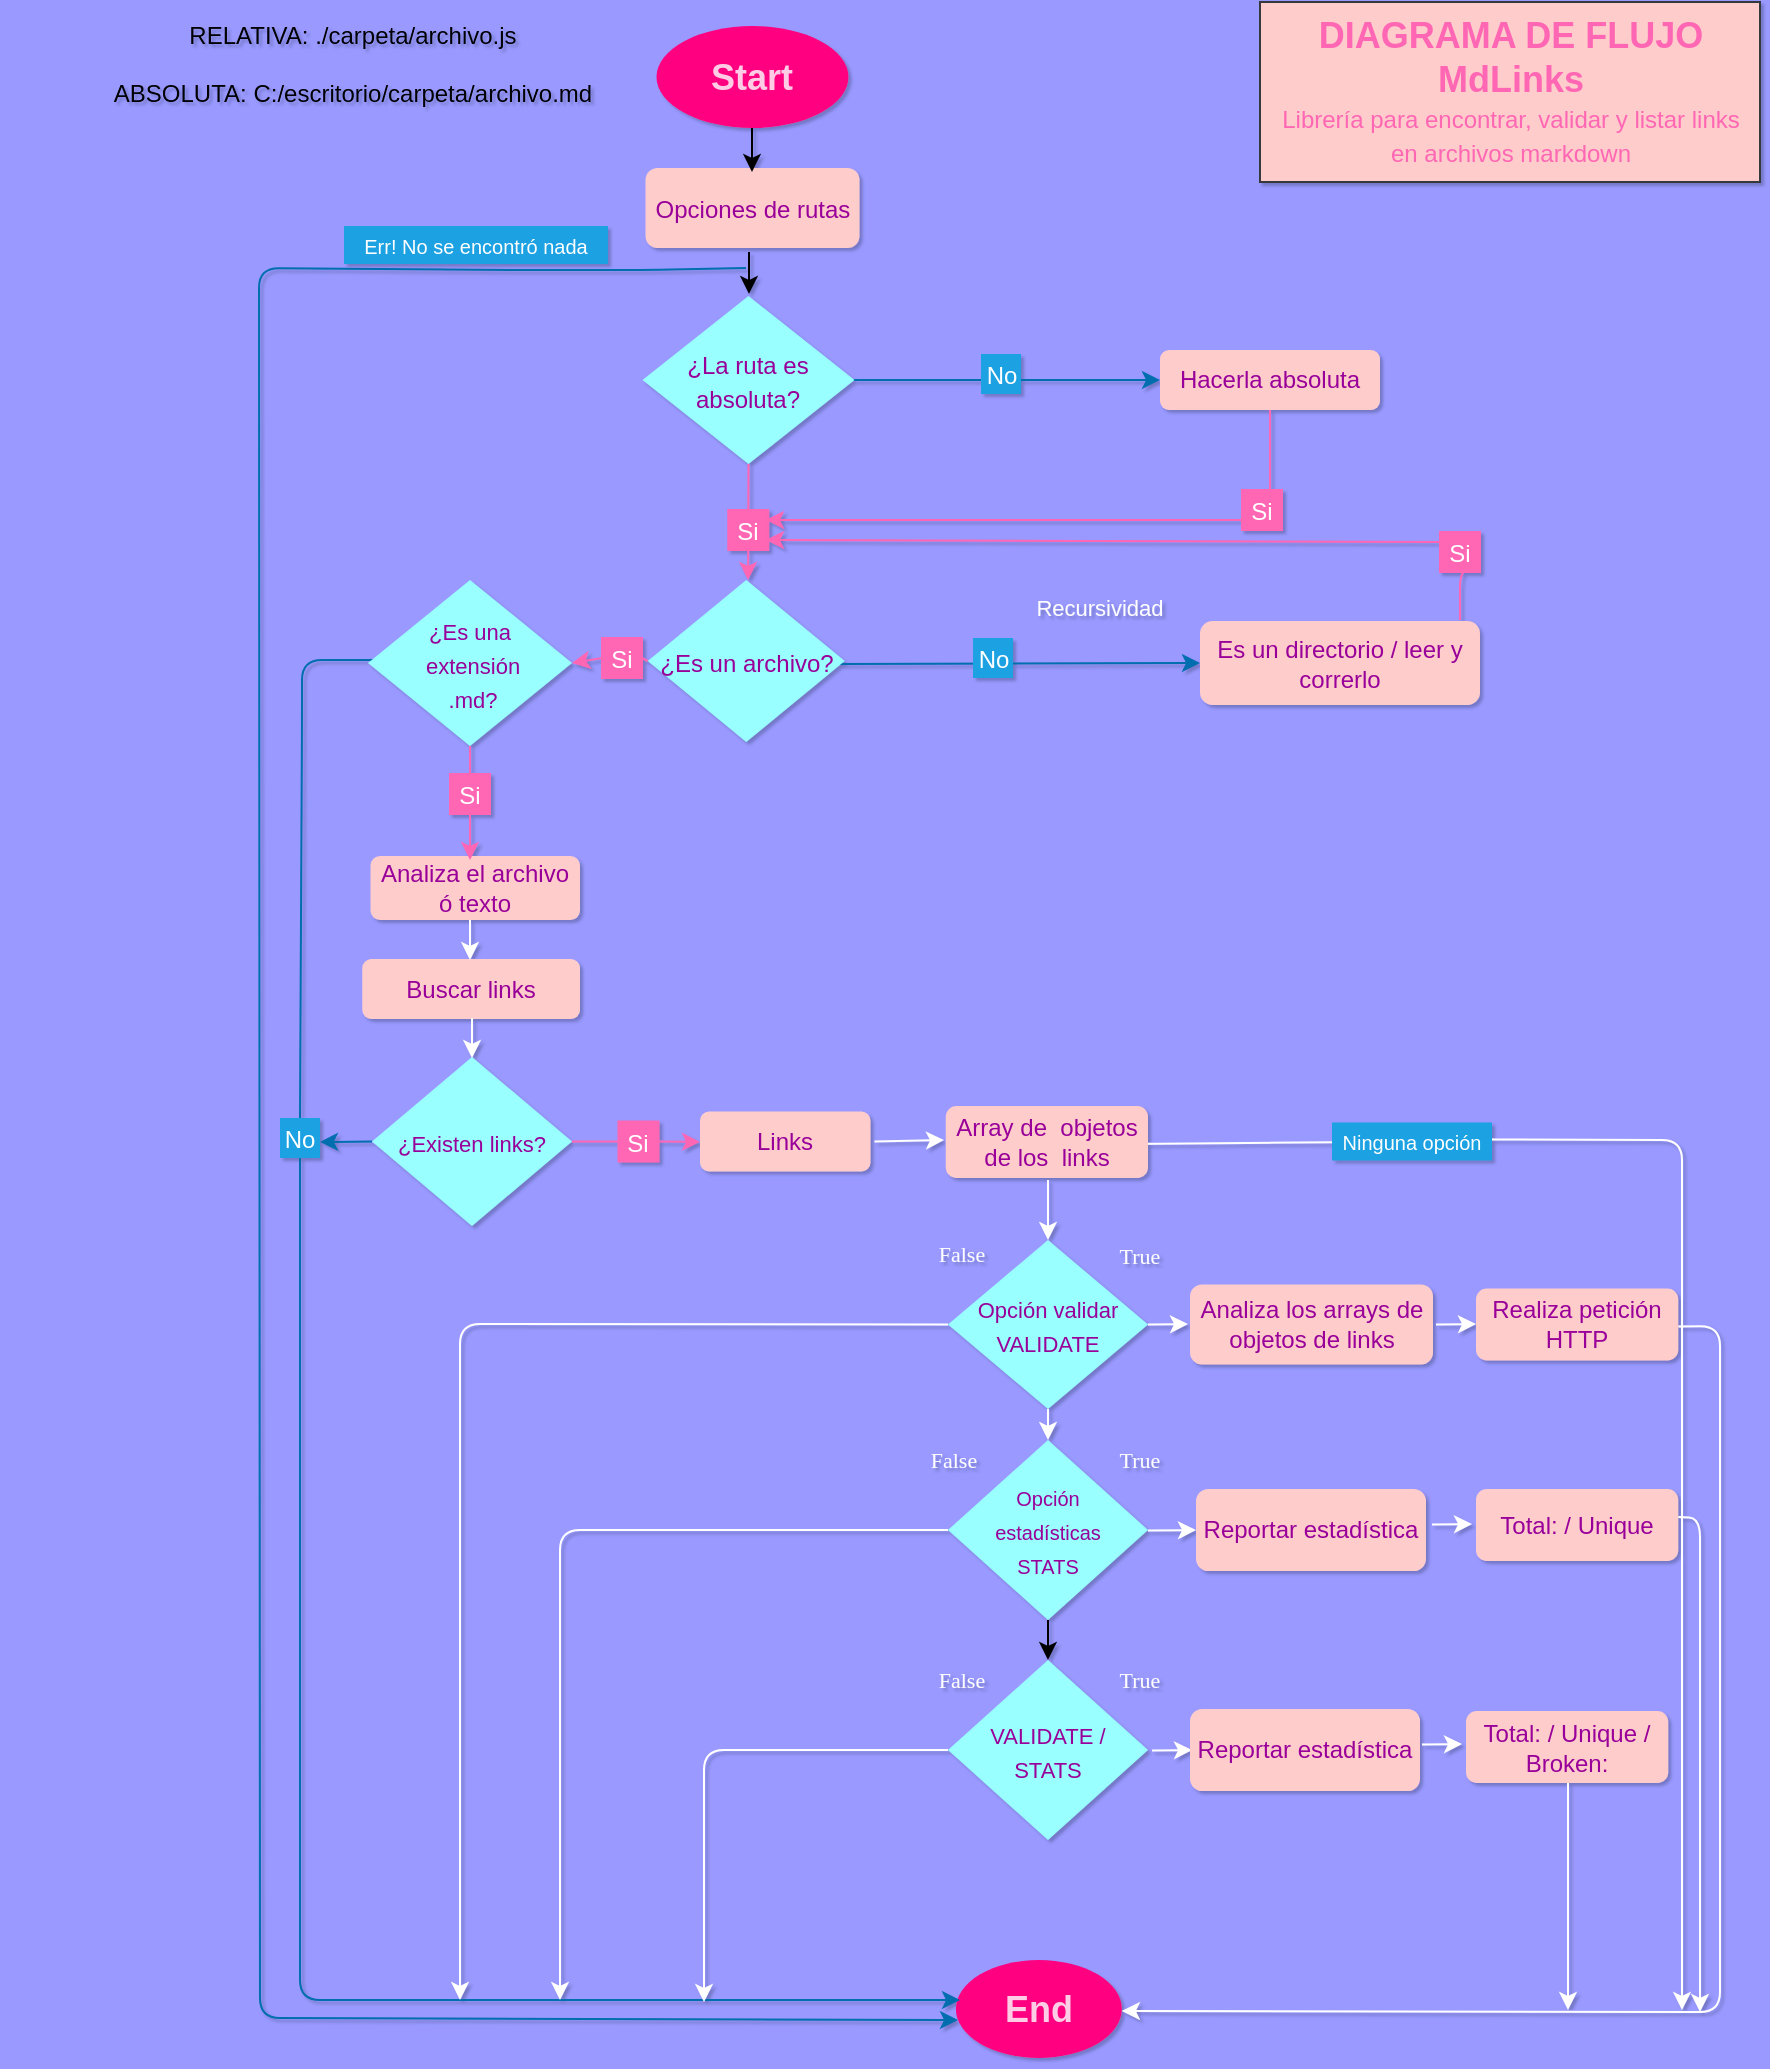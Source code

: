<mxfile>
    <diagram id="REusXA3BnJPf0AkaRtt9" name="Página-1">
        <mxGraphModel dx="1707" dy="1641" grid="1" gridSize="10" guides="1" tooltips="1" connect="1" arrows="1" fold="1" page="1" pageScale="1" pageWidth="827" pageHeight="1169" background="#9999FF" math="0" shadow="1">
            <root>
                <mxCell id="0"/>
                <mxCell id="1" parent="0"/>
                <mxCell id="ODyFiS5kGTLzL7NFecLZ-129" value="" style="endArrow=none;html=1;strokeColor=#FFFFFF;fontFamily=Helvetica;fontSize=10;fontColor=#ffffff;exitX=1;exitY=0.5;exitDx=0;exitDy=0;fillColor=#1ba1e2;" edge="1" parent="1" target="101">
                    <mxGeometry width="50" height="50" relative="1" as="geometry">
                        <mxPoint x="535" y="-578" as="sourcePoint"/>
                        <mxPoint x="811" y="-144" as="targetPoint"/>
                        <Array as="points"/>
                    </mxGeometry>
                </mxCell>
                <mxCell id="100" value="" style="endArrow=classic;html=1;strokeColor=#FFFFFF;fontFamily=Helvetica;fontSize=10;fontColor=#ffffff;exitX=1;exitY=0.5;exitDx=0;exitDy=0;fillColor=#1ba1e2;startArrow=none;" edge="1" parent="1">
                    <mxGeometry width="50" height="50" relative="1" as="geometry">
                        <mxPoint x="716" y="-580.25" as="sourcePoint"/>
                        <mxPoint x="811" y="-145" as="targetPoint"/>
                        <Array as="points">
                            <mxPoint x="811" y="-580"/>
                        </Array>
                    </mxGeometry>
                </mxCell>
                <mxCell id="62" value="" style="endArrow=classic;html=1;fillColor=#1ba1e2;strokeColor=#006EAF;movable=1;resizable=1;rotatable=1;deletable=1;editable=1;connectable=1;" edge="1" parent="1">
                    <mxGeometry width="50" height="50" relative="1" as="geometry">
                        <mxPoint x="343" y="-1016" as="sourcePoint"/>
                        <mxPoint x="449" y="-140" as="targetPoint"/>
                        <Array as="points">
                            <mxPoint x="289.5" y="-1015"/>
                            <mxPoint x="219.5" y="-1015"/>
                            <mxPoint x="99.5" y="-1016"/>
                            <mxPoint x="100" y="-141"/>
                        </Array>
                    </mxGeometry>
                </mxCell>
                <mxCell id="4" value="&lt;h4&gt;&lt;font style=&quot;font-weight: normal; font-size: 12px;&quot; color=&quot;#990099&quot;&gt;Opciones de rutas&lt;/font&gt;&lt;/h4&gt;" style="rounded=1;whiteSpace=wrap;html=1;fontSize=14;strokeColor=none;fillColor=#ffcccc;" parent="1" vertex="1">
                    <mxGeometry x="292.75" y="-1066" width="107" height="40" as="geometry"/>
                </mxCell>
                <mxCell id="18" style="edgeStyle=none;html=1;strokeWidth=1;fontSize=14;fontColor=#990099;" parent="1" edge="1">
                    <mxGeometry relative="1" as="geometry">
                        <mxPoint x="346" y="-1094" as="sourcePoint"/>
                        <mxPoint x="346" y="-1064" as="targetPoint"/>
                    </mxGeometry>
                </mxCell>
                <mxCell id="34" value="" style="endArrow=classic;html=1;strokeWidth=1;fontSize=12;fontColor=#990099;fillColor=#1ba1e2;strokeColor=#006EAF;entryX=0;entryY=0.5;entryDx=0;entryDy=0;" parent="1" target="30" edge="1">
                    <mxGeometry width="50" height="50" relative="1" as="geometry">
                        <mxPoint x="393.5" y="-960" as="sourcePoint"/>
                        <mxPoint x="472" y="-960" as="targetPoint"/>
                    </mxGeometry>
                </mxCell>
                <mxCell id="35" value="&lt;font color=&quot;#ffffff&quot; style=&quot;font-size: 12px;&quot;&gt;No&lt;/font&gt;" style="whiteSpace=wrap;html=1;aspect=fixed;fontSize=14;fillColor=#1ba1e2;strokeColor=none;fontColor=#ffffff;" parent="1" vertex="1">
                    <mxGeometry x="460.5" y="-973" width="20" height="20" as="geometry"/>
                </mxCell>
                <mxCell id="37" value="" style="endArrow=classic;html=1;strokeWidth=1;fontSize=12;fontColor=#990099;fillColor=#d80073;strokeColor=#FF66B3;exitX=0.5;exitY=1;exitDx=0;exitDy=0;startArrow=none;entryX=1;entryY=0.5;entryDx=0;entryDy=0;" parent="1" edge="1">
                    <mxGeometry width="50" height="50" relative="1" as="geometry">
                        <mxPoint x="601" y="-890" as="sourcePoint"/>
                        <mxPoint x="353" y="-890" as="targetPoint"/>
                        <Array as="points"/>
                    </mxGeometry>
                </mxCell>
                <mxCell id="30" value="&lt;font color=&quot;#990099&quot;&gt;Hacerla absoluta&lt;/font&gt;" style="rounded=1;whiteSpace=wrap;html=1;fontSize=12;fillColor=#ffcccc;strokeColor=none;" parent="1" vertex="1">
                    <mxGeometry x="550" y="-975" width="110" height="30" as="geometry"/>
                </mxCell>
                <mxCell id="39" value="" style="endArrow=classic;html=1;strokeWidth=1;fontSize=12;fontColor=#990099;fillColor=#1ba1e2;strokeColor=#006EAF;entryX=0;entryY=0.5;entryDx=0;entryDy=0;" parent="1" target="45" edge="1">
                    <mxGeometry width="50" height="50" relative="1" as="geometry">
                        <mxPoint x="389.5" y="-818" as="sourcePoint"/>
                        <mxPoint x="468" y="-818" as="targetPoint"/>
                    </mxGeometry>
                </mxCell>
                <mxCell id="40" value="&lt;font color=&quot;#ffffff&quot; style=&quot;font-size: 12px;&quot;&gt;No&lt;/font&gt;" style="whiteSpace=wrap;html=1;aspect=fixed;fontSize=14;fillColor=#1ba1e2;strokeColor=none;fontColor=#ffffff;" parent="1" vertex="1">
                    <mxGeometry x="456.5" y="-831" width="20" height="20" as="geometry"/>
                </mxCell>
                <mxCell id="36" value="&lt;font style=&quot;font-size: 12px;&quot; color=&quot;#990099&quot;&gt;¿Es un archivo?&lt;/font&gt;" style="rhombus;whiteSpace=wrap;html=1;fontSize=14;fillColor=#99FFFF;strokeColor=none;" parent="1" vertex="1">
                    <mxGeometry x="293.88" y="-860" width="98.5" height="81" as="geometry"/>
                </mxCell>
                <mxCell id="Nye1RwJqnSm3olRortpS-45" value="" style="endArrow=classic;html=1;strokeWidth=1;fontSize=11;fontColor=#990099;startArrow=none;" parent="1" edge="1" source="45">
                    <mxGeometry width="50" height="50" relative="1" as="geometry">
                        <mxPoint x="609" y="-818" as="sourcePoint"/>
                        <mxPoint x="659" y="-818" as="targetPoint"/>
                    </mxGeometry>
                </mxCell>
                <mxCell id="Nye1RwJqnSm3olRortpS-46" value="&lt;font color=&quot;#990099&quot;&gt;&lt;span style=&quot;font-size: 11px;&quot;&gt;Opción validar&lt;br&gt;VALIDATE&lt;br&gt;&lt;/span&gt;&lt;/font&gt;" style="rhombus;whiteSpace=wrap;html=1;fontSize=14;fillColor=#99FFFF;strokeColor=none;" parent="1" vertex="1">
                    <mxGeometry x="444" y="-530" width="100" height="84.5" as="geometry"/>
                </mxCell>
                <mxCell id="Nye1RwJqnSm3olRortpS-70" style="edgeStyle=none;html=1;strokeWidth=1;fontSize=14;fontColor=#990099;exitX=0.5;exitY=1;exitDx=0;exitDy=0;" parent="1" edge="1" source="104">
                    <mxGeometry relative="1" as="geometry">
                        <mxPoint x="344" y="-264" as="sourcePoint"/>
                        <mxPoint x="494" y="-320" as="targetPoint"/>
                    </mxGeometry>
                </mxCell>
                <mxCell id="Nye1RwJqnSm3olRortpS-68" value="&lt;font color=&quot;#990099&quot;&gt;Analiza los arrays de objetos de links&lt;br&gt;&lt;/font&gt;" style="rounded=1;whiteSpace=wrap;html=1;fontSize=12;fillColor=#ffcccc;strokeColor=none;" parent="1" vertex="1">
                    <mxGeometry x="565" y="-507.75" width="121.5" height="40" as="geometry"/>
                </mxCell>
                <mxCell id="Nye1RwJqnSm3olRortpS-86" value="&lt;h2&gt;&lt;font color=&quot;#ffcce6&quot; style=&quot;font-size: 18px;&quot;&gt;&lt;b style=&quot;&quot;&gt;End&lt;/b&gt;&lt;/font&gt;&lt;/h2&gt;" style="ellipse;whiteSpace=wrap;html=1;strokeColor=none;fillColor=#FF0080;gradientColor=none;" parent="1" vertex="1">
                    <mxGeometry x="447.94" y="-170" width="83" height="49" as="geometry"/>
                </mxCell>
                <mxCell id="Nye1RwJqnSm3olRortpS-81" value="&lt;font color=&quot;#990099&quot;&gt;&lt;font style=&quot;font-size: 12px;&quot;&gt;Buscar links&lt;/font&gt;&lt;br&gt;&lt;/font&gt;" style="rounded=1;whiteSpace=wrap;html=1;fontSize=12;fillColor=#ffcccc;strokeColor=none;" parent="1" vertex="1">
                    <mxGeometry x="151.13" y="-670.5" width="108.87" height="30" as="geometry"/>
                </mxCell>
                <mxCell id="Nye1RwJqnSm3olRortpS-89" value="" style="endArrow=classic;html=1;strokeWidth=1;fontSize=18;fontColor=#990099;exitX=1;exitY=0.5;exitDx=0;exitDy=0;fillColor=#1ba1e2;strokeColor=#FFFFFF;startArrow=none;entryX=1;entryY=0.5;entryDx=0;entryDy=0;" parent="1" edge="1">
                    <mxGeometry width="50" height="50" relative="1" as="geometry">
                        <mxPoint x="809.12" y="-486.75" as="sourcePoint"/>
                        <mxPoint x="530.94" y="-144.5" as="targetPoint"/>
                        <Array as="points">
                            <mxPoint x="830" y="-487"/>
                            <mxPoint x="830" y="-144"/>
                        </Array>
                    </mxGeometry>
                </mxCell>
                <mxCell id="Nye1RwJqnSm3olRortpS-92" value="" style="endArrow=classic;html=1;strokeWidth=1;fontSize=18;fontColor=#990099;fillColor=#1ba1e2;strokeColor=#006EAF;startArrow=none;exitX=0.5;exitY=1;exitDx=0;exitDy=0;" parent="1" source="91" edge="1">
                    <mxGeometry width="50" height="50" relative="1" as="geometry">
                        <mxPoint x="120" y="-560" as="sourcePoint"/>
                        <mxPoint x="450" y="-150" as="targetPoint"/>
                        <Array as="points">
                            <mxPoint x="120" y="-150"/>
                        </Array>
                    </mxGeometry>
                </mxCell>
                <mxCell id="hXVROWrPVNzceXqq3jqc-49" value="&lt;font color=&quot;#ff66b3&quot;&gt;&lt;b style=&quot;&quot;&gt;&lt;font style=&quot;font-size: 18px;&quot;&gt;DIAGRAMA DE FLUJO&lt;br&gt;&lt;/font&gt;&lt;/b&gt;&lt;b&gt;&lt;font style=&quot;font-size: 18px;&quot;&gt;MdLinks&lt;/font&gt;&lt;/b&gt;&lt;br&gt;&lt;span style=&quot;font-size: 12px;&quot;&gt;Librería para encontrar, validar y listar links &lt;/span&gt;&lt;br&gt;&lt;span style=&quot;font-size: 12px;&quot;&gt;en archivos markdown&lt;/span&gt;&lt;/font&gt;" style="text;html=1;align=center;verticalAlign=middle;resizable=0;points=[];autosize=1;strokeColor=#36393d;fillColor=#ffcccc;fontSize=14;" parent="1" vertex="1">
                    <mxGeometry x="600" y="-1149" width="250" height="90" as="geometry"/>
                </mxCell>
                <mxCell id="hXVROWrPVNzceXqq3jqc-52" value="" style="endArrow=none;html=1;strokeWidth=1;fontSize=18;fontColor=#990099;fillColor=#1ba1e2;strokeColor=#006EAF;entryX=0.5;entryY=0;entryDx=0;entryDy=0;" parent="1" target="91" edge="1">
                    <mxGeometry width="50" height="50" relative="1" as="geometry">
                        <mxPoint x="160" y="-820" as="sourcePoint"/>
                        <mxPoint x="121" y="-626" as="targetPoint"/>
                        <Array as="points">
                            <mxPoint x="121" y="-820"/>
                            <mxPoint x="121" y="-790"/>
                        </Array>
                    </mxGeometry>
                </mxCell>
                <mxCell id="Nye1RwJqnSm3olRortpS-64" value="&lt;font color=&quot;#990099&quot;&gt;Analiza el archivo ó texto&lt;/font&gt;" style="rounded=1;whiteSpace=wrap;html=1;fontSize=12;fillColor=#ffcccc;strokeColor=none;" parent="1" vertex="1">
                    <mxGeometry x="155.25" y="-722" width="104.75" height="32" as="geometry"/>
                </mxCell>
                <mxCell id="hXVROWrPVNzceXqq3jqc-68" value="" style="endArrow=none;html=1;strokeWidth=1;fontSize=12;fontColor=#990099;fillColor=#d80073;strokeColor=#FF66B3;exitX=0.5;exitY=1;exitDx=0;exitDy=0;entryX=1;entryY=0.5;entryDx=0;entryDy=0;" parent="1" source="30" target="hXVROWrPVNzceXqq3jqc-67" edge="1">
                    <mxGeometry width="50" height="50" relative="1" as="geometry">
                        <mxPoint x="605" y="-945" as="sourcePoint"/>
                        <mxPoint x="353.5" y="-886" as="targetPoint"/>
                        <Array as="points">
                            <mxPoint x="605" y="-886"/>
                        </Array>
                    </mxGeometry>
                </mxCell>
                <mxCell id="hXVROWrPVNzceXqq3jqc-67" value="&lt;font color=&quot;#ffffff&quot; style=&quot;font-size: 12px;&quot;&gt;Si&lt;/font&gt;" style="whiteSpace=wrap;html=1;aspect=fixed;fontSize=14;fillColor=#FF66B3;strokeColor=#FF66B3;fontColor=#ffffff;" parent="1" vertex="1">
                    <mxGeometry x="591" y="-905" width="20" height="20" as="geometry"/>
                </mxCell>
                <mxCell id="hXVROWrPVNzceXqq3jqc-70" value="" style="endArrow=none;html=1;strokeWidth=1;fontSize=12;fontColor=#990099;fillColor=#d80073;strokeColor=#FF66B3;entryX=1;entryY=1;entryDx=0;entryDy=0;" parent="1" target="hXVROWrPVNzceXqq3jqc-69" edge="1">
                    <mxGeometry width="50" height="50" relative="1" as="geometry">
                        <mxPoint x="700" y="-840" as="sourcePoint"/>
                        <mxPoint x="342.5" y="-866" as="targetPoint"/>
                        <Array as="points">
                            <mxPoint x="700" y="-866"/>
                        </Array>
                    </mxGeometry>
                </mxCell>
                <mxCell id="hXVROWrPVNzceXqq3jqc-69" value="&lt;font color=&quot;#ffffff&quot; style=&quot;font-size: 12px;&quot;&gt;Si&lt;/font&gt;" style="whiteSpace=wrap;html=1;aspect=fixed;fontSize=14;fillColor=#FF66B3;strokeColor=#FF66B3;fontColor=#ffffff;" parent="1" vertex="1">
                    <mxGeometry x="690" y="-884" width="20" height="20" as="geometry"/>
                </mxCell>
                <mxCell id="47" value="" style="endArrow=classic;html=1;strokeColor=#FFFFFF;fontSize=18;" parent="1" edge="1">
                    <mxGeometry width="50" height="50" relative="1" as="geometry">
                        <mxPoint x="494" y="-560" as="sourcePoint"/>
                        <mxPoint x="494" y="-530" as="targetPoint"/>
                    </mxGeometry>
                </mxCell>
                <mxCell id="53" value="RELATIVA: ./carpeta/archivo.js&lt;br&gt;&lt;br&gt;ABSOLUTA: C:/escritorio/carpeta/archivo.md" style="text;html=1;strokeColor=none;fillColor=none;align=center;verticalAlign=middle;whiteSpace=wrap;rounded=0;" parent="1" vertex="1">
                    <mxGeometry x="-30" y="-1133" width="353" height="30" as="geometry"/>
                </mxCell>
                <mxCell id="55" value="&lt;font style=&quot;font-size: 12px;&quot; color=&quot;#990099&quot;&gt;¿La ruta es absoluta?&lt;/font&gt;" style="rhombus;whiteSpace=wrap;html=1;fontSize=14;fillColor=#99FFFF;strokeColor=none;" parent="1" vertex="1">
                    <mxGeometry x="291.25" y="-1002" width="106" height="84" as="geometry"/>
                </mxCell>
                <mxCell id="60" value="" style="endArrow=classic;html=1;strokeColor=#FF66B3;exitX=0;exitY=0.5;exitDx=0;exitDy=0;" parent="1" edge="1">
                    <mxGeometry width="50" height="50" relative="1" as="geometry">
                        <mxPoint x="690" y="-879" as="sourcePoint"/>
                        <mxPoint x="353" y="-880" as="targetPoint"/>
                    </mxGeometry>
                </mxCell>
                <mxCell id="65" value="&lt;font style=&quot;font-size: 10px;&quot;&gt;Err! No se encontró nada&lt;/font&gt;" style="rounded=0;whiteSpace=wrap;html=1;fillColor=#1ba1e2;fontColor=#ffffff;strokeColor=none;" vertex="1" parent="1">
                    <mxGeometry x="142" y="-1037" width="132" height="19" as="geometry"/>
                </mxCell>
                <mxCell id="44" value="&lt;font style=&quot;font-size: 11px;&quot; color=&quot;#990099&quot;&gt;¿Es una&lt;br&gt;&amp;nbsp;extensión&lt;br&gt;&amp;nbsp;.md?&lt;/font&gt;" style="rhombus;whiteSpace=wrap;html=1;fontSize=14;fillColor=#99FFFF;strokeColor=none;" parent="1" vertex="1">
                    <mxGeometry x="154" y="-860" width="102" height="83" as="geometry"/>
                </mxCell>
                <mxCell id="75" value="" style="endArrow=classic;html=1;strokeColor=#FF66B3;fontFamily=Helvetica;fontSize=10;fontColor=#ffffff;exitX=0.5;exitY=1;exitDx=0;exitDy=0;startArrow=none;" edge="1" parent="1" source="77">
                    <mxGeometry width="50" height="50" relative="1" as="geometry">
                        <mxPoint x="450" y="-760" as="sourcePoint"/>
                        <mxPoint x="344" y="-860" as="targetPoint"/>
                    </mxGeometry>
                </mxCell>
                <mxCell id="78" value="" style="endArrow=none;html=1;strokeColor=#FF66B3;fontFamily=Helvetica;fontSize=10;fontColor=#ffffff;exitX=0.5;exitY=1;exitDx=0;exitDy=0;" edge="1" parent="1" source="55" target="77">
                    <mxGeometry width="50" height="50" relative="1" as="geometry">
                        <mxPoint x="344.25" y="-918" as="sourcePoint"/>
                        <mxPoint x="344" y="-860" as="targetPoint"/>
                    </mxGeometry>
                </mxCell>
                <mxCell id="77" value="&lt;font color=&quot;#ffffff&quot; style=&quot;font-size: 12px;&quot;&gt;Si&lt;/font&gt;" style="whiteSpace=wrap;html=1;aspect=fixed;fontSize=14;fillColor=#FF66B3;strokeColor=#FF66B3;fontColor=#ffffff;" vertex="1" parent="1">
                    <mxGeometry x="334.13" y="-895" width="20" height="20" as="geometry"/>
                </mxCell>
                <mxCell id="79" value="" style="endArrow=none;html=1;strokeWidth=1;fontSize=11;fontColor=#990099;" edge="1" parent="1" target="45">
                    <mxGeometry width="50" height="50" relative="1" as="geometry">
                        <mxPoint x="609" y="-818" as="sourcePoint"/>
                        <mxPoint x="659" y="-818" as="targetPoint"/>
                    </mxGeometry>
                </mxCell>
                <mxCell id="45" value="&lt;font color=&quot;#990099&quot;&gt;Es un directorio / leer y correrlo&lt;/font&gt;" style="rounded=1;whiteSpace=wrap;html=1;fontSize=12;fillColor=#ffcccc;strokeColor=none;" parent="1" vertex="1">
                    <mxGeometry x="570" y="-839.5" width="140" height="42" as="geometry"/>
                </mxCell>
                <mxCell id="80" value="" style="endArrow=classic;html=1;strokeColor=#FF66B3;fontFamily=Helvetica;fontSize=10;fontColor=#ffffff;entryX=1;entryY=0.5;entryDx=0;entryDy=0;exitX=0;exitY=0.5;exitDx=0;exitDy=0;startArrow=none;" edge="1" parent="1" source="81" target="44">
                    <mxGeometry width="50" height="50" relative="1" as="geometry">
                        <mxPoint x="450" y="-760" as="sourcePoint"/>
                        <mxPoint x="500" y="-810" as="targetPoint"/>
                    </mxGeometry>
                </mxCell>
                <mxCell id="82" value="" style="endArrow=none;html=1;strokeColor=#FF66B3;fontFamily=Helvetica;fontSize=10;fontColor=#ffffff;entryX=1;entryY=0.5;entryDx=0;entryDy=0;exitX=0;exitY=0.5;exitDx=0;exitDy=0;" edge="1" parent="1" source="36" target="81">
                    <mxGeometry width="50" height="50" relative="1" as="geometry">
                        <mxPoint x="293.88" y="-819.5" as="sourcePoint"/>
                        <mxPoint x="256" y="-818.5" as="targetPoint"/>
                    </mxGeometry>
                </mxCell>
                <mxCell id="81" value="&lt;font color=&quot;#ffffff&quot; style=&quot;font-size: 12px;&quot;&gt;Si&lt;/font&gt;" style="whiteSpace=wrap;html=1;aspect=fixed;fontSize=14;fillColor=#FF66B3;strokeColor=#FF66B3;fontColor=#ffffff;" vertex="1" parent="1">
                    <mxGeometry x="271" y="-831" width="20" height="20" as="geometry"/>
                </mxCell>
                <mxCell id="83" value="" style="endArrow=classic;html=1;strokeColor=#FF66B3;fontFamily=Helvetica;fontSize=10;fontColor=#ffffff;exitX=0.5;exitY=1;exitDx=0;exitDy=0;startArrow=none;" edge="1" parent="1" source="84">
                    <mxGeometry width="50" height="50" relative="1" as="geometry">
                        <mxPoint x="450" y="-760" as="sourcePoint"/>
                        <mxPoint x="205" y="-720" as="targetPoint"/>
                    </mxGeometry>
                </mxCell>
                <mxCell id="86" value="" style="endArrow=none;html=1;strokeColor=#FF66B3;fontFamily=Helvetica;fontSize=10;fontColor=#ffffff;exitX=0.5;exitY=1;exitDx=0;exitDy=0;" edge="1" parent="1" source="44" target="84">
                    <mxGeometry width="50" height="50" relative="1" as="geometry">
                        <mxPoint x="205" y="-777" as="sourcePoint"/>
                        <mxPoint x="205" y="-720" as="targetPoint"/>
                    </mxGeometry>
                </mxCell>
                <mxCell id="84" value="&lt;font color=&quot;#ffffff&quot; style=&quot;font-size: 12px;&quot;&gt;Si&lt;/font&gt;" style="whiteSpace=wrap;html=1;aspect=fixed;fontSize=14;fillColor=#FF66B3;strokeColor=#FF66B3;fontColor=#ffffff;" vertex="1" parent="1">
                    <mxGeometry x="195" y="-763" width="20" height="20" as="geometry"/>
                </mxCell>
                <mxCell id="87" value="" style="endArrow=classic;html=1;strokeColor=#FFFFFF;fontFamily=Helvetica;fontSize=10;fontColor=#ffffff;" edge="1" parent="1">
                    <mxGeometry width="50" height="50" relative="1" as="geometry">
                        <mxPoint x="205" y="-690" as="sourcePoint"/>
                        <mxPoint x="205" y="-670" as="targetPoint"/>
                    </mxGeometry>
                </mxCell>
                <mxCell id="88" value="&lt;font color=&quot;#990099&quot;&gt;&lt;span style=&quot;font-size: 11px;&quot;&gt;¿Existen links?&lt;/span&gt;&lt;/font&gt;" style="rhombus;whiteSpace=wrap;html=1;fontSize=14;fillColor=#99FFFF;strokeColor=none;" vertex="1" parent="1">
                    <mxGeometry x="156" y="-621.5" width="100" height="84.5" as="geometry"/>
                </mxCell>
                <mxCell id="89" value="" style="endArrow=classic;html=1;strokeColor=#FFFFFF;fontFamily=Helvetica;fontSize=10;fontColor=#ffffff;" edge="1" parent="1">
                    <mxGeometry width="50" height="50" relative="1" as="geometry">
                        <mxPoint x="206" y="-641" as="sourcePoint"/>
                        <mxPoint x="206" y="-621" as="targetPoint"/>
                    </mxGeometry>
                </mxCell>
                <mxCell id="90" value="" style="endArrow=classic;html=1;strokeColor=#006EAF;fontFamily=Helvetica;fontSize=10;fontColor=#ffffff;exitX=0;exitY=0.5;exitDx=0;exitDy=0;fillColor=#1ba1e2;" edge="1" parent="1" source="88">
                    <mxGeometry width="50" height="50" relative="1" as="geometry">
                        <mxPoint x="121.5" y="-481" as="sourcePoint"/>
                        <mxPoint x="130" y="-579" as="targetPoint"/>
                    </mxGeometry>
                </mxCell>
                <mxCell id="91" value="&lt;font color=&quot;#ffffff&quot; style=&quot;font-size: 12px;&quot;&gt;No&lt;/font&gt;" style="whiteSpace=wrap;html=1;aspect=fixed;fontSize=14;fillColor=#1ba1e2;strokeColor=none;fontColor=#ffffff;" vertex="1" parent="1">
                    <mxGeometry x="110" y="-591" width="20" height="20" as="geometry"/>
                </mxCell>
                <mxCell id="92" value="" style="endArrow=classic;html=1;strokeColor=#FF66B3;fontFamily=Helvetica;fontSize=10;fontColor=#ffffff;exitX=1;exitY=0.5;exitDx=0;exitDy=0;startArrow=none;" edge="1" parent="1" source="93">
                    <mxGeometry width="50" height="50" relative="1" as="geometry">
                        <mxPoint x="450" y="-590" as="sourcePoint"/>
                        <mxPoint x="320" y="-579" as="targetPoint"/>
                    </mxGeometry>
                </mxCell>
                <mxCell id="94" value="" style="endArrow=none;html=1;strokeColor=#FF66B3;fontFamily=Helvetica;fontSize=10;fontColor=#ffffff;exitX=1;exitY=0.5;exitDx=0;exitDy=0;" edge="1" parent="1" source="88" target="93">
                    <mxGeometry width="50" height="50" relative="1" as="geometry">
                        <mxPoint x="256" y="-579.25" as="sourcePoint"/>
                        <mxPoint x="320" y="-579" as="targetPoint"/>
                    </mxGeometry>
                </mxCell>
                <mxCell id="93" value="&lt;font color=&quot;#ffffff&quot; style=&quot;font-size: 12px;&quot;&gt;Si&lt;/font&gt;" style="whiteSpace=wrap;html=1;aspect=fixed;fontSize=14;fillColor=#FF66B3;strokeColor=#FF66B3;fontColor=#ffffff;" vertex="1" parent="1">
                    <mxGeometry x="279.25" y="-589.25" width="20" height="20" as="geometry"/>
                </mxCell>
                <mxCell id="95" value="&lt;font color=&quot;#990099&quot;&gt;&lt;font style=&quot;font-size: 12px;&quot;&gt;Links&lt;/font&gt;&lt;br&gt;&lt;/font&gt;" style="rounded=1;whiteSpace=wrap;html=1;fontSize=12;fillColor=#ffcccc;strokeColor=none;" vertex="1" parent="1">
                    <mxGeometry x="320" y="-594.25" width="85.25" height="30" as="geometry"/>
                </mxCell>
                <mxCell id="96" value="" style="endArrow=classic;html=1;strokeColor=#FFFFFF;fontFamily=Helvetica;fontSize=10;fontColor=#ffffff;exitX=1;exitY=0.5;exitDx=0;exitDy=0;" edge="1" parent="1">
                    <mxGeometry width="50" height="50" relative="1" as="geometry">
                        <mxPoint x="407.25" y="-579.25" as="sourcePoint"/>
                        <mxPoint x="442" y="-580" as="targetPoint"/>
                    </mxGeometry>
                </mxCell>
                <mxCell id="97" value="&lt;font style=&quot;font-size: 11px;&quot;&gt;Recursividad&lt;/font&gt;" style="text;html=1;strokeColor=none;fillColor=none;align=center;verticalAlign=middle;whiteSpace=wrap;rounded=0;fontFamily=Helvetica;fontSize=10;fontColor=#ffffff;" vertex="1" parent="1">
                    <mxGeometry x="490" y="-861" width="60" height="30" as="geometry"/>
                </mxCell>
                <mxCell id="98" value="&lt;font color=&quot;#990099&quot;&gt;&lt;font style=&quot;font-size: 12px;&quot;&gt;Array de&amp;nbsp; objetos de los&amp;nbsp; links&lt;/font&gt;&lt;br&gt;&lt;/font&gt;" style="rounded=1;whiteSpace=wrap;html=1;fontSize=12;fillColor=#ffcccc;strokeColor=none;" vertex="1" parent="1">
                    <mxGeometry x="442.88" y="-597" width="101.12" height="36" as="geometry"/>
                </mxCell>
                <mxCell id="102" value="" style="endArrow=classic;html=1;strokeColor=#FFFFFF;fontFamily=Helvetica;fontSize=10;fontColor=#ffffff;exitX=1;exitY=0.5;exitDx=0;exitDy=0;" edge="1" parent="1" source="Nye1RwJqnSm3olRortpS-46">
                    <mxGeometry width="50" height="50" relative="1" as="geometry">
                        <mxPoint x="424" y="-410" as="sourcePoint"/>
                        <mxPoint x="564" y="-488" as="targetPoint"/>
                    </mxGeometry>
                </mxCell>
                <mxCell id="103" value="" style="endArrow=classic;html=1;strokeColor=#FFFFFF;fontFamily=Helvetica;fontSize=10;fontColor=#ffffff;exitX=0.5;exitY=1;exitDx=0;exitDy=0;" edge="1" parent="1" source="Nye1RwJqnSm3olRortpS-46">
                    <mxGeometry width="50" height="50" relative="1" as="geometry">
                        <mxPoint x="554" y="-477.75" as="sourcePoint"/>
                        <mxPoint x="494" y="-430" as="targetPoint"/>
                    </mxGeometry>
                </mxCell>
                <mxCell id="104" value="&lt;font color=&quot;#990099&quot;&gt;&lt;font style=&quot;font-size: 10px;&quot;&gt;Opción &lt;br&gt;estadísticas&lt;br&gt;STATS&lt;/font&gt;&lt;br&gt;&lt;/font&gt;" style="rhombus;whiteSpace=wrap;html=1;fontSize=14;fillColor=#99FFFF;strokeColor=none;" vertex="1" parent="1">
                    <mxGeometry x="444" y="-430" width="100" height="90" as="geometry"/>
                </mxCell>
                <mxCell id="105" value="" style="endArrow=classic;html=1;strokeColor=#FFFFFF;fontFamily=Helvetica;fontSize=10;fontColor=#ffffff;exitX=1;exitY=0.5;exitDx=0;exitDy=0;" edge="1" parent="1">
                    <mxGeometry width="50" height="50" relative="1" as="geometry">
                        <mxPoint x="688" y="-487.75" as="sourcePoint"/>
                        <mxPoint x="708" y="-488" as="targetPoint"/>
                    </mxGeometry>
                </mxCell>
                <mxCell id="106" value="&lt;font color=&quot;#990099&quot;&gt;Realiza petición HTTP&lt;br&gt;&lt;/font&gt;" style="rounded=1;whiteSpace=wrap;html=1;fontSize=12;fillColor=#ffcccc;strokeColor=none;" vertex="1" parent="1">
                    <mxGeometry x="708" y="-505.75" width="101.12" height="36" as="geometry"/>
                </mxCell>
                <mxCell id="108" value="&lt;font color=&quot;#990099&quot;&gt;&lt;font style=&quot;font-size: 11px;&quot;&gt;VALIDATE /&lt;br&gt;STATS&lt;/font&gt;&lt;br&gt;&lt;/font&gt;" style="rhombus;whiteSpace=wrap;html=1;fontSize=14;fillColor=#99FFFF;strokeColor=none;" vertex="1" parent="1">
                    <mxGeometry x="444" y="-320" width="100" height="90" as="geometry"/>
                </mxCell>
                <mxCell id="109" value="" style="endArrow=classic;html=1;strokeColor=#FFFFFF;fontFamily=Helvetica;fontSize=10;fontColor=#ffffff;exitX=1;exitY=0.5;exitDx=0;exitDy=0;entryX=0;entryY=0.5;entryDx=0;entryDy=0;" edge="1" parent="1" target="111">
                    <mxGeometry width="50" height="50" relative="1" as="geometry">
                        <mxPoint x="544" y="-384.75" as="sourcePoint"/>
                        <mxPoint x="564" y="-385" as="targetPoint"/>
                    </mxGeometry>
                </mxCell>
                <mxCell id="110" value="" style="endArrow=classic;html=1;strokeColor=#FFFFFF;fontFamily=Helvetica;fontSize=10;fontColor=#ffffff;exitX=1;exitY=0.5;exitDx=0;exitDy=0;" edge="1" parent="1">
                    <mxGeometry width="50" height="50" relative="1" as="geometry">
                        <mxPoint x="546" y="-274.75" as="sourcePoint"/>
                        <mxPoint x="566" y="-275" as="targetPoint"/>
                    </mxGeometry>
                </mxCell>
                <mxCell id="111" value="&lt;font color=&quot;#990099&quot;&gt;Reportar estadística&lt;/font&gt;" style="rounded=1;whiteSpace=wrap;html=1;fontSize=12;fillColor=#ffcccc;strokeColor=none;" vertex="1" parent="1">
                    <mxGeometry x="568" y="-405.5" width="115" height="41" as="geometry"/>
                </mxCell>
                <mxCell id="112" value="&lt;font color=&quot;#990099&quot;&gt;Total: / Unique&lt;br&gt;&lt;/font&gt;" style="rounded=1;whiteSpace=wrap;html=1;fontSize=12;fillColor=#ffcccc;strokeColor=none;" vertex="1" parent="1">
                    <mxGeometry x="708" y="-405.5" width="101.12" height="36" as="geometry"/>
                </mxCell>
                <mxCell id="113" value="" style="endArrow=classic;html=1;strokeColor=#FFFFFF;fontFamily=Helvetica;fontSize=10;fontColor=#ffffff;exitX=1;exitY=0.5;exitDx=0;exitDy=0;" edge="1" parent="1">
                    <mxGeometry width="50" height="50" relative="1" as="geometry">
                        <mxPoint x="686" y="-387.75" as="sourcePoint"/>
                        <mxPoint x="706" y="-388" as="targetPoint"/>
                    </mxGeometry>
                </mxCell>
                <mxCell id="114" value="&lt;font color=&quot;#990099&quot;&gt;Reportar estadística&lt;/font&gt;" style="rounded=1;whiteSpace=wrap;html=1;fontSize=12;fillColor=#ffcccc;strokeColor=none;" vertex="1" parent="1">
                    <mxGeometry x="565" y="-295.5" width="115" height="41" as="geometry"/>
                </mxCell>
                <mxCell id="116" value="" style="endArrow=classic;html=1;strokeColor=#FFFFFF;fontFamily=Helvetica;fontSize=10;fontColor=#ffffff;exitX=1;exitY=0.5;exitDx=0;exitDy=0;" edge="1" parent="1">
                    <mxGeometry width="50" height="50" relative="1" as="geometry">
                        <mxPoint x="681" y="-277.75" as="sourcePoint"/>
                        <mxPoint x="701" y="-278" as="targetPoint"/>
                    </mxGeometry>
                </mxCell>
                <mxCell id="117" value="" style="endArrow=classic;html=1;strokeColor=#FFFFFF;fontFamily=Helvetica;fontSize=11;fontColor=#ffffff;exitX=0;exitY=0.5;exitDx=0;exitDy=0;" edge="1" parent="1" source="104">
                    <mxGeometry width="50" height="50" relative="1" as="geometry">
                        <mxPoint x="438" y="-384" as="sourcePoint"/>
                        <mxPoint x="250" y="-150" as="targetPoint"/>
                        <Array as="points">
                            <mxPoint x="250" y="-385"/>
                        </Array>
                    </mxGeometry>
                </mxCell>
                <mxCell id="118" value="" style="endArrow=classic;html=1;strokeColor=#FFFFFF;fontFamily=Helvetica;fontSize=11;fontColor=#ffffff;exitX=0;exitY=0.5;exitDx=0;exitDy=0;" edge="1" parent="1">
                    <mxGeometry width="50" height="50" relative="1" as="geometry">
                        <mxPoint x="444" y="-275" as="sourcePoint"/>
                        <mxPoint x="322" y="-149" as="targetPoint"/>
                        <Array as="points">
                            <mxPoint x="322" y="-275"/>
                        </Array>
                    </mxGeometry>
                </mxCell>
                <mxCell id="119" value="" style="endArrow=classic;html=1;strokeColor=#FFFFFF;fontFamily=Helvetica;fontSize=11;fontColor=#ffffff;exitX=0;exitY=0.5;exitDx=0;exitDy=0;" edge="1" parent="1" source="Nye1RwJqnSm3olRortpS-46">
                    <mxGeometry width="50" height="50" relative="1" as="geometry">
                        <mxPoint x="430" y="-290" as="sourcePoint"/>
                        <mxPoint x="200" y="-150" as="targetPoint"/>
                        <Array as="points">
                            <mxPoint x="200" y="-488"/>
                        </Array>
                    </mxGeometry>
                </mxCell>
                <mxCell id="120" value="" style="endArrow=classic;html=1;strokeColor=#FFFFFF;fontFamily=Helvetica;fontSize=11;fontColor=#ffffff;exitX=1;exitY=0.5;exitDx=0;exitDy=0;" edge="1" parent="1">
                    <mxGeometry width="50" height="50" relative="1" as="geometry">
                        <mxPoint x="809.12" y="-391.5" as="sourcePoint"/>
                        <mxPoint x="820" y="-144" as="targetPoint"/>
                        <Array as="points">
                            <mxPoint x="820" y="-391"/>
                        </Array>
                    </mxGeometry>
                </mxCell>
                <mxCell id="121" value="" style="endArrow=classic;html=1;strokeColor=#FFFFFF;fontFamily=Helvetica;fontSize=11;fontColor=#ffffff;" edge="1" parent="1">
                    <mxGeometry width="50" height="50" relative="1" as="geometry">
                        <mxPoint x="754" y="-265" as="sourcePoint"/>
                        <mxPoint x="754" y="-145" as="targetPoint"/>
                    </mxGeometry>
                </mxCell>
                <mxCell id="115" value="&lt;font color=&quot;#990099&quot;&gt;Total: / Unique / Broken:&lt;br&gt;&lt;/font&gt;" style="rounded=1;whiteSpace=wrap;html=1;fontSize=12;fillColor=#ffcccc;strokeColor=none;" vertex="1" parent="1">
                    <mxGeometry x="703" y="-294.5" width="101.12" height="36" as="geometry"/>
                </mxCell>
                <mxCell id="122" value="&lt;font face=&quot;Verdana&quot;&gt;False&lt;/font&gt;" style="text;html=1;strokeColor=none;fillColor=none;align=center;verticalAlign=middle;whiteSpace=wrap;rounded=0;fontFamily=Helvetica;fontSize=11;fontColor=#ffffff;" vertex="1" parent="1">
                    <mxGeometry x="420.5" y="-537.75" width="60" height="30" as="geometry"/>
                </mxCell>
                <mxCell id="123" value="&lt;font face=&quot;Verdana&quot;&gt;True&lt;/font&gt;" style="text;html=1;strokeColor=none;fillColor=none;align=center;verticalAlign=middle;whiteSpace=wrap;rounded=0;fontFamily=Helvetica;fontSize=11;fontColor=#ffffff;" vertex="1" parent="1">
                    <mxGeometry x="510" y="-537" width="60" height="30" as="geometry"/>
                </mxCell>
                <mxCell id="124" value="&lt;font face=&quot;Verdana&quot;&gt;False&lt;/font&gt;" style="text;html=1;strokeColor=none;fillColor=none;align=center;verticalAlign=middle;whiteSpace=wrap;rounded=0;fontFamily=Helvetica;fontSize=11;fontColor=#ffffff;" vertex="1" parent="1">
                    <mxGeometry x="420.5" y="-325.5" width="60" height="30" as="geometry"/>
                </mxCell>
                <mxCell id="125" value="&lt;font face=&quot;Verdana&quot;&gt;False&lt;/font&gt;" style="text;html=1;strokeColor=none;fillColor=none;align=center;verticalAlign=middle;whiteSpace=wrap;rounded=0;fontFamily=Helvetica;fontSize=11;fontColor=#ffffff;" vertex="1" parent="1">
                    <mxGeometry x="416.5" y="-435.5" width="60" height="30" as="geometry"/>
                </mxCell>
                <mxCell id="127" value="&lt;font face=&quot;Verdana&quot;&gt;True&lt;/font&gt;" style="text;html=1;strokeColor=none;fillColor=none;align=center;verticalAlign=middle;whiteSpace=wrap;rounded=0;fontFamily=Helvetica;fontSize=11;fontColor=#ffffff;" vertex="1" parent="1">
                    <mxGeometry x="510" y="-435.5" width="60" height="30" as="geometry"/>
                </mxCell>
                <mxCell id="128" value="&lt;font face=&quot;Verdana&quot;&gt;True&lt;/font&gt;" style="text;html=1;strokeColor=none;fillColor=none;align=center;verticalAlign=middle;whiteSpace=wrap;rounded=0;fontFamily=Helvetica;fontSize=11;fontColor=#ffffff;" vertex="1" parent="1">
                    <mxGeometry x="510" y="-325.5" width="60" height="30" as="geometry"/>
                </mxCell>
                <mxCell id="69" style="edgeStyle=none;html=1;exitX=0.5;exitY=1;exitDx=0;exitDy=0;entryX=0.5;entryY=0;entryDx=0;entryDy=0;strokeWidth=1;fontSize=14;fontColor=#990099;" edge="1" parent="1">
                    <mxGeometry relative="1" as="geometry">
                        <mxPoint x="344.5" y="-1024" as="sourcePoint"/>
                        <mxPoint x="344.5" y="-1003" as="targetPoint"/>
                    </mxGeometry>
                </mxCell>
                <mxCell id="2" value="&lt;h2&gt;&lt;font color=&quot;#ffcce6&quot; style=&quot;font-size: 18px;&quot;&gt;&lt;b style=&quot;&quot;&gt;Start&lt;/b&gt;&lt;/font&gt;&lt;/h2&gt;" style="ellipse;whiteSpace=wrap;html=1;strokeColor=none;fillColor=#FF0080;gradientColor=none;" parent="1" vertex="1">
                    <mxGeometry x="298.25" y="-1137" width="96" height="51" as="geometry"/>
                </mxCell>
                <mxCell id="101" value="&lt;span style=&quot;font-size: 10px;&quot;&gt;Ninguna opción&lt;/span&gt;" style="rounded=0;whiteSpace=wrap;html=1;fillColor=#1ba1e2;fontColor=#ffffff;strokeColor=none;" vertex="1" parent="1">
                    <mxGeometry x="636" y="-588.75" width="80" height="19" as="geometry"/>
                </mxCell>
            </root>
        </mxGraphModel>
    </diagram>
    <diagram name="Copia de Página-1" id="QXOAZcLid2LwA8Ou1v6s">
        <mxGraphModel dx="1707" dy="1641" grid="1" gridSize="10" guides="1" tooltips="1" connect="1" arrows="1" fold="1" page="1" pageScale="1" pageWidth="827" pageHeight="1169" background="#9999FF" math="0" shadow="1">
            <root>
                <mxCell id="88LwmS7JqQ3wQ5vUpmfk-0"/>
                <mxCell id="88LwmS7JqQ3wQ5vUpmfk-1" parent="88LwmS7JqQ3wQ5vUpmfk-0"/>
                <mxCell id="88LwmS7JqQ3wQ5vUpmfk-2" value="&lt;h2&gt;&lt;font color=&quot;#ffcce6&quot; style=&quot;font-size: 18px;&quot;&gt;&lt;b style=&quot;&quot;&gt;Start&lt;/b&gt;&lt;/font&gt;&lt;/h2&gt;" style="ellipse;whiteSpace=wrap;html=1;strokeColor=none;fillColor=#FF0080;gradientColor=none;" parent="88LwmS7JqQ3wQ5vUpmfk-1" vertex="1">
                    <mxGeometry x="290" y="-1143" width="96" height="50" as="geometry"/>
                </mxCell>
                <mxCell id="88LwmS7JqQ3wQ5vUpmfk-3" style="edgeStyle=none;html=1;exitX=0.5;exitY=1;exitDx=0;exitDy=0;entryX=0.5;entryY=0;entryDx=0;entryDy=0;strokeWidth=1;fontSize=14;fontColor=#990099;" parent="88LwmS7JqQ3wQ5vUpmfk-1" source="88LwmS7JqQ3wQ5vUpmfk-4" edge="1">
                    <mxGeometry relative="1" as="geometry">
                        <mxPoint x="342.25" y="-1018" as="targetPoint"/>
                    </mxGeometry>
                </mxCell>
                <mxCell id="88LwmS7JqQ3wQ5vUpmfk-4" value="&lt;h4&gt;&lt;font style=&quot;font-weight: normal; font-size: 12px;&quot; color=&quot;#990099&quot;&gt;Leer la ruta que pasa la usuaria&lt;/font&gt;&lt;/h4&gt;" style="rounded=1;whiteSpace=wrap;html=1;fontSize=14;strokeColor=none;fillColor=#ffcccc;" parent="88LwmS7JqQ3wQ5vUpmfk-1" vertex="1">
                    <mxGeometry x="284" y="-1070" width="107" height="40" as="geometry"/>
                </mxCell>
                <mxCell id="88LwmS7JqQ3wQ5vUpmfk-5" style="edgeStyle=none;html=1;exitX=0.5;exitY=1;exitDx=0;exitDy=0;entryX=0.5;entryY=0;entryDx=0;entryDy=0;strokeWidth=1;fontSize=14;fontColor=#990099;" parent="88LwmS7JqQ3wQ5vUpmfk-1" edge="1">
                    <mxGeometry relative="1" as="geometry">
                        <mxPoint x="338.5" y="-1090" as="sourcePoint"/>
                        <mxPoint x="338.5" y="-1069" as="targetPoint"/>
                    </mxGeometry>
                </mxCell>
                <mxCell id="88LwmS7JqQ3wQ5vUpmfk-6" value="" style="endArrow=none;html=1;strokeWidth=1;fontSize=14;fontColor=#FFCCE6;fillColor=#ffcd28;strokeColor=#FF66B3;gradientColor=#ffa500;" parent="88LwmS7JqQ3wQ5vUpmfk-1" target="88LwmS7JqQ3wQ5vUpmfk-7" edge="1">
                    <mxGeometry width="50" height="50" relative="1" as="geometry">
                        <mxPoint x="338" y="-930" as="sourcePoint"/>
                        <mxPoint x="338" y="-870" as="targetPoint"/>
                        <Array as="points"/>
                    </mxGeometry>
                </mxCell>
                <mxCell id="88LwmS7JqQ3wQ5vUpmfk-7" value="&lt;font color=&quot;#ffffff&quot; style=&quot;font-size: 12px;&quot;&gt;Si&lt;/font&gt;" style="whiteSpace=wrap;html=1;aspect=fixed;fontSize=14;fillColor=#FF66B3;strokeColor=#FF66B3;gradientColor=#FF66B3;" parent="88LwmS7JqQ3wQ5vUpmfk-1" vertex="1">
                    <mxGeometry x="328.5" y="-910" width="20" height="20" as="geometry"/>
                </mxCell>
                <mxCell id="88LwmS7JqQ3wQ5vUpmfk-8" value="" style="endArrow=classic;html=1;strokeWidth=1;fontSize=14;fontColor=#FFCCE6;startArrow=none;fillColor=#d80073;strokeColor=#FF66B3;" parent="88LwmS7JqQ3wQ5vUpmfk-1" source="88LwmS7JqQ3wQ5vUpmfk-9" edge="1">
                    <mxGeometry width="50" height="50" relative="1" as="geometry">
                        <mxPoint x="339" y="-791" as="sourcePoint"/>
                        <mxPoint x="339" y="-721" as="targetPoint"/>
                    </mxGeometry>
                </mxCell>
                <mxCell id="88LwmS7JqQ3wQ5vUpmfk-9" value="&lt;font color=&quot;#ffffff&quot; style=&quot;font-size: 12px;&quot;&gt;Si&lt;/font&gt;" style="whiteSpace=wrap;html=1;aspect=fixed;fontSize=14;fillColor=#FF66B3;strokeColor=#FF66B3;fontColor=#ffffff;" parent="88LwmS7JqQ3wQ5vUpmfk-1" vertex="1">
                    <mxGeometry x="329.5" y="-761" width="20" height="20" as="geometry"/>
                </mxCell>
                <mxCell id="88LwmS7JqQ3wQ5vUpmfk-10" value="" style="endArrow=classic;html=1;strokeWidth=1;fontSize=12;fontColor=#990099;fillColor=#1ba1e2;strokeColor=#006EAF;entryX=0;entryY=0.5;entryDx=0;entryDy=0;" parent="88LwmS7JqQ3wQ5vUpmfk-1" target="88LwmS7JqQ3wQ5vUpmfk-13" edge="1">
                    <mxGeometry width="50" height="50" relative="1" as="geometry">
                        <mxPoint x="393.5" y="-973" as="sourcePoint"/>
                        <mxPoint x="472" y="-973" as="targetPoint"/>
                    </mxGeometry>
                </mxCell>
                <mxCell id="88LwmS7JqQ3wQ5vUpmfk-11" value="&lt;font color=&quot;#ffffff&quot; style=&quot;font-size: 12px;&quot;&gt;No&lt;/font&gt;" style="whiteSpace=wrap;html=1;aspect=fixed;fontSize=14;fillColor=#1ba1e2;strokeColor=none;fontColor=#ffffff;" parent="88LwmS7JqQ3wQ5vUpmfk-1" vertex="1">
                    <mxGeometry x="460.5" y="-986" width="20" height="20" as="geometry"/>
                </mxCell>
                <mxCell id="88LwmS7JqQ3wQ5vUpmfk-12" value="" style="endArrow=classic;html=1;strokeWidth=1;fontSize=12;fontColor=#990099;fillColor=#d80073;strokeColor=#FF66B3;exitX=0.5;exitY=1;exitDx=0;exitDy=0;startArrow=none;" parent="88LwmS7JqQ3wQ5vUpmfk-1" source="88LwmS7JqQ3wQ5vUpmfk-53" edge="1">
                    <mxGeometry width="50" height="50" relative="1" as="geometry">
                        <mxPoint x="513" y="-808" as="sourcePoint"/>
                        <mxPoint x="350" y="-899" as="targetPoint"/>
                        <Array as="points"/>
                    </mxGeometry>
                </mxCell>
                <mxCell id="88LwmS7JqQ3wQ5vUpmfk-13" value="&lt;font color=&quot;#990099&quot;&gt;Hacerla absoluta&lt;/font&gt;" style="rounded=1;whiteSpace=wrap;html=1;fontSize=12;fillColor=#ffcccc;strokeColor=none;" parent="88LwmS7JqQ3wQ5vUpmfk-1" vertex="1">
                    <mxGeometry x="550" y="-988" width="110" height="30" as="geometry"/>
                </mxCell>
                <mxCell id="88LwmS7JqQ3wQ5vUpmfk-14" value="" style="endArrow=classic;html=1;strokeWidth=1;fontSize=12;fontColor=#990099;fillColor=#1ba1e2;strokeColor=#006EAF;entryX=0;entryY=0.5;entryDx=0;entryDy=0;" parent="88LwmS7JqQ3wQ5vUpmfk-1" target="88LwmS7JqQ3wQ5vUpmfk-57" edge="1">
                    <mxGeometry width="50" height="50" relative="1" as="geometry">
                        <mxPoint x="387.5" y="-680" as="sourcePoint"/>
                        <mxPoint x="466" y="-680" as="targetPoint"/>
                    </mxGeometry>
                </mxCell>
                <mxCell id="88LwmS7JqQ3wQ5vUpmfk-15" value="&lt;font color=&quot;#ffffff&quot; style=&quot;font-size: 12px;&quot;&gt;No&lt;/font&gt;" style="whiteSpace=wrap;html=1;aspect=fixed;fontSize=14;fillColor=#1ba1e2;strokeColor=none;fontColor=#ffffff;" parent="88LwmS7JqQ3wQ5vUpmfk-1" vertex="1">
                    <mxGeometry x="416.5" y="-693" width="20" height="20" as="geometry"/>
                </mxCell>
                <mxCell id="88LwmS7JqQ3wQ5vUpmfk-16" value="" style="endArrow=classic;html=1;strokeWidth=1;fontSize=14;fontColor=#FFCCE6;startArrow=none;fillColor=#d80073;strokeColor=#FF66B3;" parent="88LwmS7JqQ3wQ5vUpmfk-1" source="88LwmS7JqQ3wQ5vUpmfk-18" edge="1">
                    <mxGeometry width="50" height="50" relative="1" as="geometry">
                        <mxPoint x="340" y="-656" as="sourcePoint"/>
                        <mxPoint x="340" y="-586" as="targetPoint"/>
                    </mxGeometry>
                </mxCell>
                <mxCell id="88LwmS7JqQ3wQ5vUpmfk-17" value="" style="endArrow=none;html=1;strokeWidth=1;fontSize=14;fontColor=#FFCCE6;fillColor=#d80073;strokeColor=#FF66B3;" parent="88LwmS7JqQ3wQ5vUpmfk-1" target="88LwmS7JqQ3wQ5vUpmfk-18" edge="1">
                    <mxGeometry width="50" height="50" relative="1" as="geometry">
                        <mxPoint x="340" y="-646" as="sourcePoint"/>
                        <mxPoint x="340" y="-586" as="targetPoint"/>
                        <Array as="points"/>
                    </mxGeometry>
                </mxCell>
                <mxCell id="88LwmS7JqQ3wQ5vUpmfk-18" value="&lt;font color=&quot;#ffffff&quot; style=&quot;font-size: 12px;&quot;&gt;Si&lt;/font&gt;" style="whiteSpace=wrap;html=1;aspect=fixed;fontSize=14;fillColor=#FF66B3;strokeColor=#FF66B3;fontColor=#ffffff;" parent="88LwmS7JqQ3wQ5vUpmfk-1" vertex="1">
                    <mxGeometry x="330.5" y="-626" width="20" height="20" as="geometry"/>
                </mxCell>
                <mxCell id="88LwmS7JqQ3wQ5vUpmfk-19" value="&lt;font style=&quot;font-size: 12px;&quot; color=&quot;#990099&quot;&gt;Es un archivo?&lt;/font&gt;" style="rhombus;whiteSpace=wrap;html=1;fontSize=14;fillColor=#99FFFF;strokeColor=none;" parent="88LwmS7JqQ3wQ5vUpmfk-1" vertex="1">
                    <mxGeometry x="290.5" y="-721" width="98.5" height="81" as="geometry"/>
                </mxCell>
                <mxCell id="88LwmS7JqQ3wQ5vUpmfk-20" value="" style="endArrow=classic;html=1;strokeWidth=1;fontSize=11;fontColor=#990099;" parent="88LwmS7JqQ3wQ5vUpmfk-1" edge="1">
                    <mxGeometry width="50" height="50" relative="1" as="geometry">
                        <mxPoint x="607" y="-680" as="sourcePoint"/>
                        <mxPoint x="657" y="-680" as="targetPoint"/>
                    </mxGeometry>
                </mxCell>
                <mxCell id="88LwmS7JqQ3wQ5vUpmfk-21" value="&lt;font color=&quot;#990099&quot;&gt;&lt;span style=&quot;font-size: 11px;&quot;&gt;Contiene &lt;br&gt;archivos?&lt;/span&gt;&lt;/font&gt;" style="rhombus;whiteSpace=wrap;html=1;fontSize=14;fillColor=#99FFFF;strokeColor=none;" parent="88LwmS7JqQ3wQ5vUpmfk-1" vertex="1">
                    <mxGeometry x="657" y="-722" width="100" height="84.5" as="geometry"/>
                </mxCell>
                <mxCell id="88LwmS7JqQ3wQ5vUpmfk-22" value="" style="endArrow=classic;html=1;strokeWidth=1;fontSize=12;fontColor=#990099;fillColor=#1ba1e2;strokeColor=#006EAF;" parent="88LwmS7JqQ3wQ5vUpmfk-1" edge="1">
                    <mxGeometry width="50" height="50" relative="1" as="geometry">
                        <mxPoint x="389.5" y="-542" as="sourcePoint"/>
                        <mxPoint x="807" y="-542" as="targetPoint"/>
                    </mxGeometry>
                </mxCell>
                <mxCell id="88LwmS7JqQ3wQ5vUpmfk-23" value="&lt;font color=&quot;#ffffff&quot; style=&quot;font-size: 12px;&quot;&gt;No&lt;/font&gt;" style="whiteSpace=wrap;html=1;aspect=fixed;fontSize=14;fillColor=#1ba1e2;strokeColor=none;fontColor=#ffffff;" parent="88LwmS7JqQ3wQ5vUpmfk-1" vertex="1">
                    <mxGeometry x="567.5" y="-554" width="20" height="20" as="geometry"/>
                </mxCell>
                <mxCell id="88LwmS7JqQ3wQ5vUpmfk-24" value="" style="endArrow=classic;html=1;strokeWidth=1;fontSize=14;fontColor=#FFCCE6;startArrow=none;fillColor=#d80073;strokeColor=#FF66B3;" parent="88LwmS7JqQ3wQ5vUpmfk-1" source="88LwmS7JqQ3wQ5vUpmfk-26" edge="1">
                    <mxGeometry width="50" height="50" relative="1" as="geometry">
                        <mxPoint x="340" y="-511" as="sourcePoint"/>
                        <mxPoint x="340" y="-441" as="targetPoint"/>
                    </mxGeometry>
                </mxCell>
                <mxCell id="88LwmS7JqQ3wQ5vUpmfk-25" value="" style="endArrow=none;html=1;strokeWidth=1;fontSize=14;fontColor=#FFCCE6;fillColor=#d80073;strokeColor=#FF66B3;" parent="88LwmS7JqQ3wQ5vUpmfk-1" target="88LwmS7JqQ3wQ5vUpmfk-26" edge="1">
                    <mxGeometry width="50" height="50" relative="1" as="geometry">
                        <mxPoint x="340" y="-501" as="sourcePoint"/>
                        <mxPoint x="340" y="-441" as="targetPoint"/>
                        <Array as="points"/>
                    </mxGeometry>
                </mxCell>
                <mxCell id="88LwmS7JqQ3wQ5vUpmfk-26" value="&lt;font color=&quot;#ffffff&quot; style=&quot;font-size: 12px;&quot;&gt;Si&lt;/font&gt;" style="whiteSpace=wrap;html=1;aspect=fixed;fontSize=14;fillColor=#FF66B3;strokeColor=#FF66B3;fontColor=#ffffff;" parent="88LwmS7JqQ3wQ5vUpmfk-1" vertex="1">
                    <mxGeometry x="330.5" y="-481" width="20" height="20" as="geometry"/>
                </mxCell>
                <mxCell id="88LwmS7JqQ3wQ5vUpmfk-27" value="&lt;font style=&quot;font-size: 11px;&quot; color=&quot;#990099&quot;&gt;Es una&lt;br&gt;&amp;nbsp;extensión&lt;br&gt;&amp;nbsp;.md?&lt;/font&gt;" style="rhombus;whiteSpace=wrap;html=1;fontSize=14;fillColor=#99FFFF;strokeColor=none;" parent="88LwmS7JqQ3wQ5vUpmfk-1" vertex="1">
                    <mxGeometry x="289" y="-586" width="102" height="86" as="geometry"/>
                </mxCell>
                <mxCell id="88LwmS7JqQ3wQ5vUpmfk-28" style="edgeStyle=none;html=1;strokeWidth=1;fontSize=14;fontColor=#990099;" parent="88LwmS7JqQ3wQ5vUpmfk-1" edge="1">
                    <mxGeometry relative="1" as="geometry">
                        <mxPoint x="344" y="-335" as="sourcePoint"/>
                        <mxPoint x="344" y="-305" as="targetPoint"/>
                    </mxGeometry>
                </mxCell>
                <mxCell id="88LwmS7JqQ3wQ5vUpmfk-29" value="" style="endArrow=classic;html=1;strokeWidth=1;fontSize=11;fontColor=#990099;fillColor=#1ba1e2;strokeColor=#006EAF;startArrow=none;" parent="88LwmS7JqQ3wQ5vUpmfk-1" source="88LwmS7JqQ3wQ5vUpmfk-34" edge="1">
                    <mxGeometry width="50" height="50" relative="1" as="geometry">
                        <mxPoint x="343.88" y="-226" as="sourcePoint"/>
                        <mxPoint x="344" y="-170" as="targetPoint"/>
                    </mxGeometry>
                </mxCell>
                <mxCell id="88LwmS7JqQ3wQ5vUpmfk-30" value="" style="endArrow=classic;html=1;strokeWidth=1;fontSize=11;fontColor=#990099;fillColor=#d80073;strokeColor=#FF66B3;" parent="88LwmS7JqQ3wQ5vUpmfk-1" edge="1">
                    <mxGeometry width="50" height="50" relative="1" as="geometry">
                        <mxPoint x="385.5" y="-269" as="sourcePoint"/>
                        <mxPoint x="446" y="-269" as="targetPoint"/>
                    </mxGeometry>
                </mxCell>
                <mxCell id="88LwmS7JqQ3wQ5vUpmfk-31" value="&lt;font color=&quot;#990099&quot;&gt;&lt;br&gt;Lee archivos y extrae links de archivos&lt;br&gt;&lt;br&gt;&lt;/font&gt;" style="rounded=1;whiteSpace=wrap;html=1;fontSize=12;fillColor=#ffcccc;strokeColor=none;" parent="88LwmS7JqQ3wQ5vUpmfk-1" vertex="1">
                    <mxGeometry x="284" y="-378" width="121.5" height="40" as="geometry"/>
                </mxCell>
                <mxCell id="88LwmS7JqQ3wQ5vUpmfk-32" value="&lt;font color=&quot;#ffffff&quot; style=&quot;font-size: 12px;&quot;&gt;Si&lt;/font&gt;" style="whiteSpace=wrap;html=1;aspect=fixed;fontSize=14;fillColor=#FF66B3;strokeColor=#FF66B3;fontColor=#ffffff;" parent="88LwmS7JqQ3wQ5vUpmfk-1" vertex="1">
                    <mxGeometry x="405.5" y="-281" width="20" height="20" as="geometry"/>
                </mxCell>
                <mxCell id="88LwmS7JqQ3wQ5vUpmfk-33" value="" style="endArrow=none;html=1;strokeWidth=1;fontSize=11;fontColor=#990099;fillColor=#1ba1e2;strokeColor=#006EAF;" parent="88LwmS7JqQ3wQ5vUpmfk-1" target="88LwmS7JqQ3wQ5vUpmfk-34" edge="1">
                    <mxGeometry width="50" height="50" relative="1" as="geometry">
                        <mxPoint x="343.88" y="-240" as="sourcePoint"/>
                        <mxPoint x="344" y="-184" as="targetPoint"/>
                    </mxGeometry>
                </mxCell>
                <mxCell id="88LwmS7JqQ3wQ5vUpmfk-34" value="&lt;font color=&quot;#ffffff&quot; style=&quot;font-size: 12px;&quot;&gt;No&lt;/font&gt;" style="whiteSpace=wrap;html=1;aspect=fixed;fontSize=14;fillColor=#1ba1e2;strokeColor=none;fontColor=#ffffff;" parent="88LwmS7JqQ3wQ5vUpmfk-1" vertex="1">
                    <mxGeometry x="334.75" y="-224" width="20" height="20" as="geometry"/>
                </mxCell>
                <mxCell id="88LwmS7JqQ3wQ5vUpmfk-35" value="&lt;font color=&quot;#990099&quot;&gt;&lt;font style=&quot;font-size: 12px;&quot;&gt;Es&amp;nbsp;&lt;br&gt;--validate?&lt;/font&gt;&lt;br&gt;&lt;/font&gt;" style="rhombus;whiteSpace=wrap;html=1;fontSize=14;fillColor=#99FFFF;strokeColor=none;" parent="88LwmS7JqQ3wQ5vUpmfk-1" vertex="1">
                    <mxGeometry x="299.25" y="-305" width="89.75" height="70" as="geometry"/>
                </mxCell>
                <mxCell id="88LwmS7JqQ3wQ5vUpmfk-36" value="" style="endArrow=classic;html=1;strokeWidth=1;fontSize=11;fontColor=#990099;fillColor=#d80073;strokeColor=#FFFFFF;" parent="88LwmS7JqQ3wQ5vUpmfk-1" edge="1">
                    <mxGeometry width="50" height="50" relative="1" as="geometry">
                        <mxPoint x="553.5" y="-267" as="sourcePoint"/>
                        <mxPoint x="614" y="-267" as="targetPoint"/>
                    </mxGeometry>
                </mxCell>
                <mxCell id="88LwmS7JqQ3wQ5vUpmfk-37" value="&lt;font color=&quot;#990099&quot;&gt;Realiza petición http&lt;/font&gt;" style="rounded=1;whiteSpace=wrap;html=1;fontSize=12;fillColor=#ffcccc;strokeColor=none;" parent="88LwmS7JqQ3wQ5vUpmfk-1" vertex="1">
                    <mxGeometry x="447" y="-288" width="114" height="41" as="geometry"/>
                </mxCell>
                <mxCell id="88LwmS7JqQ3wQ5vUpmfk-39" value="&lt;font color=&quot;#990099&quot;&gt;&lt;b&gt;Regresa un array con lo encontrado&lt;/b&gt;&lt;/font&gt;" style="rounded=1;whiteSpace=wrap;html=1;fontSize=12;fillColor=#dae8fc;strokeColor=#6c8ebf;gradientColor=none;" parent="88LwmS7JqQ3wQ5vUpmfk-1" vertex="1">
                    <mxGeometry x="537" y="-172" width="112" height="60" as="geometry"/>
                </mxCell>
                <mxCell id="88LwmS7JqQ3wQ5vUpmfk-40" value="&lt;h2&gt;&lt;font color=&quot;#ffcce6&quot; style=&quot;font-size: 18px;&quot;&gt;&lt;b style=&quot;&quot;&gt;End&lt;/b&gt;&lt;/font&gt;&lt;/h2&gt;" style="ellipse;whiteSpace=wrap;html=1;strokeColor=none;fillColor=#FF0080;gradientColor=none;" parent="88LwmS7JqQ3wQ5vUpmfk-1" vertex="1">
                    <mxGeometry x="757" y="-70" width="98" height="49" as="geometry"/>
                </mxCell>
                <mxCell id="88LwmS7JqQ3wQ5vUpmfk-41" value="" style="endArrow=classic;html=1;strokeWidth=1;fontSize=18;fontColor=#990099;" parent="88LwmS7JqQ3wQ5vUpmfk-1" edge="1">
                    <mxGeometry width="50" height="50" relative="1" as="geometry">
                        <mxPoint x="407" y="-145" as="sourcePoint"/>
                        <mxPoint x="537" y="-145" as="targetPoint"/>
                    </mxGeometry>
                </mxCell>
                <mxCell id="88LwmS7JqQ3wQ5vUpmfk-42" value="&lt;font color=&quot;#990099&quot;&gt;&lt;font style=&quot;font-size: 12px;&quot;&gt;Obtiene y guarda los links en un array de objetos&lt;/font&gt;&lt;br&gt;&lt;/font&gt;" style="rounded=1;whiteSpace=wrap;html=1;fontSize=12;fillColor=#ffcccc;strokeColor=none;" parent="88LwmS7JqQ3wQ5vUpmfk-1" vertex="1">
                    <mxGeometry x="10" y="-281" width="133" height="50" as="geometry"/>
                </mxCell>
                <mxCell id="88LwmS7JqQ3wQ5vUpmfk-43" value="" style="endArrow=classic;html=1;strokeWidth=1;fontSize=18;fontColor=#990099;exitX=0.617;exitY=1.06;exitDx=0;exitDy=0;exitPerimeter=0;" parent="88LwmS7JqQ3wQ5vUpmfk-1" edge="1">
                    <mxGeometry width="50" height="50" relative="1" as="geometry">
                        <mxPoint x="697.061" y="-238" as="sourcePoint"/>
                        <mxPoint x="647" y="-140" as="targetPoint"/>
                        <Array as="points">
                            <mxPoint x="697" y="-140"/>
                        </Array>
                    </mxGeometry>
                </mxCell>
                <mxCell id="88LwmS7JqQ3wQ5vUpmfk-44" value="" style="endArrow=classic;html=1;strokeWidth=1;fontSize=18;fontColor=#990099;exitX=0.5;exitY=1;exitDx=0;exitDy=0;entryX=0.5;entryY=0;entryDx=0;entryDy=0;fillColor=#1ba1e2;strokeColor=#006EAF;startArrow=none;" parent="88LwmS7JqQ3wQ5vUpmfk-1" source="88LwmS7JqQ3wQ5vUpmfk-50" target="88LwmS7JqQ3wQ5vUpmfk-40" edge="1">
                    <mxGeometry width="50" height="50" relative="1" as="geometry">
                        <mxPoint x="517" y="-610" as="sourcePoint"/>
                        <mxPoint x="827" y="-340" as="targetPoint"/>
                        <Array as="points"/>
                    </mxGeometry>
                </mxCell>
                <mxCell id="88LwmS7JqQ3wQ5vUpmfk-45" value="" style="endArrow=classic;html=1;strokeWidth=1;fontSize=18;fontColor=#990099;exitX=0.5;exitY=1;exitDx=0;exitDy=0;fillColor=#1ba1e2;strokeColor=#006EAF;startArrow=none;" parent="88LwmS7JqQ3wQ5vUpmfk-1" source="88LwmS7JqQ3wQ5vUpmfk-48" edge="1">
                    <mxGeometry width="50" height="50" relative="1" as="geometry">
                        <mxPoint x="179.25" y="-940" as="sourcePoint"/>
                        <mxPoint x="757" y="-40" as="targetPoint"/>
                        <Array as="points">
                            <mxPoint x="167" y="-40"/>
                        </Array>
                    </mxGeometry>
                </mxCell>
                <mxCell id="88LwmS7JqQ3wQ5vUpmfk-46" value="&lt;font color=&quot;#ff66b3&quot;&gt;&lt;b style=&quot;&quot;&gt;&lt;font style=&quot;font-size: 18px;&quot;&gt;DIAGRAMA DE FLUJO&lt;br&gt;&lt;/font&gt;&lt;/b&gt;&lt;b&gt;&lt;font style=&quot;font-size: 18px;&quot;&gt;MdLinks&lt;/font&gt;&lt;/b&gt;&lt;br&gt;&lt;span style=&quot;font-size: 12px;&quot;&gt;Librería para encontrar, validar y listar links &lt;/span&gt;&lt;br&gt;&lt;span style=&quot;font-size: 12px;&quot;&gt;en archivos markdown&lt;/span&gt;&lt;/font&gt;" style="text;html=1;align=center;verticalAlign=middle;resizable=0;points=[];autosize=1;strokeColor=#36393d;fillColor=#ffcccc;fontSize=14;" parent="88LwmS7JqQ3wQ5vUpmfk-1" vertex="1">
                    <mxGeometry x="566" y="-1149" width="250" height="90" as="geometry"/>
                </mxCell>
                <mxCell id="88LwmS7JqQ3wQ5vUpmfk-47" value="" style="endArrow=none;html=1;strokeWidth=1;fontSize=18;fontColor=#990099;exitX=0;exitY=0.5;exitDx=0;exitDy=0;fillColor=#1ba1e2;strokeColor=#006EAF;" parent="88LwmS7JqQ3wQ5vUpmfk-1" source="88LwmS7JqQ3wQ5vUpmfk-63" target="88LwmS7JqQ3wQ5vUpmfk-48" edge="1">
                    <mxGeometry width="50" height="50" relative="1" as="geometry">
                        <mxPoint x="287.25" y="-973" as="sourcePoint"/>
                        <mxPoint x="757" y="-40" as="targetPoint"/>
                        <Array as="points">
                            <mxPoint x="167" y="-820"/>
                            <mxPoint x="167" y="-790"/>
                        </Array>
                    </mxGeometry>
                </mxCell>
                <mxCell id="88LwmS7JqQ3wQ5vUpmfk-48" value="&lt;font color=&quot;#ffffff&quot; style=&quot;font-size: 12px;&quot;&gt;No&lt;/font&gt;" style="whiteSpace=wrap;html=1;aspect=fixed;fontSize=14;fillColor=#1ba1e2;strokeColor=none;fontColor=#ffffff;" parent="88LwmS7JqQ3wQ5vUpmfk-1" vertex="1">
                    <mxGeometry x="158" y="-626" width="20" height="20" as="geometry"/>
                </mxCell>
                <mxCell id="88LwmS7JqQ3wQ5vUpmfk-49" value="" style="endArrow=none;html=1;strokeWidth=1;fontSize=18;fontColor=#990099;exitX=0.5;exitY=1;exitDx=0;exitDy=0;entryX=0.5;entryY=0;entryDx=0;entryDy=0;fillColor=#1ba1e2;strokeColor=#006EAF;" parent="88LwmS7JqQ3wQ5vUpmfk-1" source="88LwmS7JqQ3wQ5vUpmfk-21" target="88LwmS7JqQ3wQ5vUpmfk-50" edge="1">
                    <mxGeometry width="50" height="50" relative="1" as="geometry">
                        <mxPoint x="707" y="-637.5" as="sourcePoint"/>
                        <mxPoint x="806" y="-70" as="targetPoint"/>
                        <Array as="points">
                            <mxPoint x="707" y="-580"/>
                            <mxPoint x="806" y="-580"/>
                        </Array>
                    </mxGeometry>
                </mxCell>
                <mxCell id="88LwmS7JqQ3wQ5vUpmfk-50" value="&lt;font color=&quot;#ffffff&quot; style=&quot;font-size: 12px;&quot;&gt;No&lt;/font&gt;" style="whiteSpace=wrap;html=1;aspect=fixed;fontSize=14;fillColor=#1ba1e2;strokeColor=none;fontColor=#ffffff;" parent="88LwmS7JqQ3wQ5vUpmfk-1" vertex="1">
                    <mxGeometry x="796" y="-354" width="20" height="20" as="geometry"/>
                </mxCell>
                <mxCell id="88LwmS7JqQ3wQ5vUpmfk-51" value="&lt;font color=&quot;#990099&quot;&gt;Guardar en un array&lt;/font&gt;" style="rounded=1;whiteSpace=wrap;html=1;fontSize=12;fillColor=#ffcccc;strokeColor=none;" parent="88LwmS7JqQ3wQ5vUpmfk-1" vertex="1">
                    <mxGeometry x="292.5" y="-440" width="99.5" height="30" as="geometry"/>
                </mxCell>
                <mxCell id="88LwmS7JqQ3wQ5vUpmfk-52" value="" style="endArrow=none;html=1;strokeWidth=1;fontSize=12;fontColor=#990099;fillColor=#d80073;strokeColor=#FF66B3;exitX=0.5;exitY=1;exitDx=0;exitDy=0;entryX=1;entryY=0.5;entryDx=0;entryDy=0;" parent="88LwmS7JqQ3wQ5vUpmfk-1" source="88LwmS7JqQ3wQ5vUpmfk-13" target="88LwmS7JqQ3wQ5vUpmfk-53" edge="1">
                    <mxGeometry width="50" height="50" relative="1" as="geometry">
                        <mxPoint x="605" y="-958" as="sourcePoint"/>
                        <mxPoint x="353.5" y="-899" as="targetPoint"/>
                        <Array as="points">
                            <mxPoint x="605" y="-899"/>
                        </Array>
                    </mxGeometry>
                </mxCell>
                <mxCell id="88LwmS7JqQ3wQ5vUpmfk-53" value="&lt;font color=&quot;#ffffff&quot; style=&quot;font-size: 12px;&quot;&gt;Si&lt;/font&gt;" style="whiteSpace=wrap;html=1;aspect=fixed;fontSize=14;fillColor=#FF66B3;strokeColor=#FF66B3;fontColor=#ffffff;" parent="88LwmS7JqQ3wQ5vUpmfk-1" vertex="1">
                    <mxGeometry x="591" y="-918" width="20" height="20" as="geometry"/>
                </mxCell>
                <mxCell id="88LwmS7JqQ3wQ5vUpmfk-54" value="" style="endArrow=none;html=1;strokeWidth=1;fontSize=12;fontColor=#990099;fillColor=#d80073;strokeColor=#FF66B3;exitX=0.5;exitY=0;exitDx=0;exitDy=0;entryX=1;entryY=1;entryDx=0;entryDy=0;" parent="88LwmS7JqQ3wQ5vUpmfk-1" source="88LwmS7JqQ3wQ5vUpmfk-21" target="88LwmS7JqQ3wQ5vUpmfk-55" edge="1">
                    <mxGeometry width="50" height="50" relative="1" as="geometry">
                        <mxPoint x="707" y="-722" as="sourcePoint"/>
                        <mxPoint x="349.5" y="-741" as="targetPoint"/>
                        <Array as="points">
                            <mxPoint x="707" y="-741"/>
                        </Array>
                    </mxGeometry>
                </mxCell>
                <mxCell id="88LwmS7JqQ3wQ5vUpmfk-55" value="&lt;font color=&quot;#ffffff&quot; style=&quot;font-size: 12px;&quot;&gt;Si&lt;/font&gt;" style="whiteSpace=wrap;html=1;aspect=fixed;fontSize=14;fillColor=#FF66B3;strokeColor=#FF66B3;fontColor=#ffffff;" parent="88LwmS7JqQ3wQ5vUpmfk-1" vertex="1">
                    <mxGeometry x="697" y="-759" width="20" height="20" as="geometry"/>
                </mxCell>
                <mxCell id="88LwmS7JqQ3wQ5vUpmfk-56" value="" style="endArrow=classic;html=1;strokeColor=#FFFFFF;fontSize=18;exitX=0.5;exitY=1;exitDx=0;exitDy=0;" parent="88LwmS7JqQ3wQ5vUpmfk-1" edge="1">
                    <mxGeometry width="50" height="50" relative="1" as="geometry">
                        <mxPoint x="342.25" y="-407" as="sourcePoint"/>
                        <mxPoint x="342" y="-380" as="targetPoint"/>
                    </mxGeometry>
                </mxCell>
                <mxCell id="88LwmS7JqQ3wQ5vUpmfk-57" value="&lt;font color=&quot;#990099&quot;&gt;Es un directorio / leer y correrlo&lt;/font&gt;" style="rounded=1;whiteSpace=wrap;html=1;fontSize=12;fillColor=#ffcccc;strokeColor=none;" parent="88LwmS7JqQ3wQ5vUpmfk-1" vertex="1">
                    <mxGeometry x="473" y="-701" width="140" height="42" as="geometry"/>
                </mxCell>
                <mxCell id="88LwmS7JqQ3wQ5vUpmfk-58" value="&lt;font style=&quot;font-size: 10px;&quot;&gt;recursividad&lt;/font&gt;" style="shape=note;whiteSpace=wrap;html=1;backgroundOutline=1;fontColor=#000000;darkOpacity=0.05;fillColor=#FFF9B2;strokeColor=none;fillStyle=solid;direction=west;gradientDirection=north;gradientColor=#FFF2A1;shadow=1;size=20;pointerEvents=1;fontSize=18;align=center;" parent="88LwmS7JqQ3wQ5vUpmfk-1" vertex="1">
                    <mxGeometry x="723" y="-741" width="104" height="30" as="geometry"/>
                </mxCell>
                <mxCell id="88LwmS7JqQ3wQ5vUpmfk-59" value="RELATIVA: ./carpeta/archivo.js&lt;br&gt;&lt;br&gt;ABSOLUTA: C:/escritorio/carpeta/archivo.md" style="text;html=1;strokeColor=none;fillColor=none;align=center;verticalAlign=middle;whiteSpace=wrap;rounded=0;" parent="88LwmS7JqQ3wQ5vUpmfk-1" vertex="1">
                    <mxGeometry x="-30" y="-1133" width="353" height="30" as="geometry"/>
                </mxCell>
                <mxCell id="88LwmS7JqQ3wQ5vUpmfk-60" value="&lt;font style=&quot;font-size: 12px;&quot; color=&quot;#990099&quot;&gt;La ruta es absoluta?&lt;/font&gt;" style="rhombus;whiteSpace=wrap;html=1;fontSize=14;fillColor=#99FFFF;strokeColor=none;" parent="88LwmS7JqQ3wQ5vUpmfk-1" vertex="1">
                    <mxGeometry x="288.75" y="-1015" width="106" height="84" as="geometry"/>
                </mxCell>
                <mxCell id="88LwmS7JqQ3wQ5vUpmfk-61" value="" style="endArrow=classic;html=1;strokeColor=#FF66B3;entryX=0.5;entryY=0;entryDx=0;entryDy=0;" parent="88LwmS7JqQ3wQ5vUpmfk-1" target="88LwmS7JqQ3wQ5vUpmfk-63" edge="1">
                    <mxGeometry width="50" height="50" relative="1" as="geometry">
                        <mxPoint x="339.5" y="-890" as="sourcePoint"/>
                        <mxPoint x="340" y="-850" as="targetPoint"/>
                    </mxGeometry>
                </mxCell>
                <mxCell id="88LwmS7JqQ3wQ5vUpmfk-62" value="" style="endArrow=classic;html=1;strokeColor=#FF66B3;" parent="88LwmS7JqQ3wQ5vUpmfk-1" edge="1">
                    <mxGeometry width="50" height="50" relative="1" as="geometry">
                        <mxPoint x="341" y="-790" as="sourcePoint"/>
                        <mxPoint x="341" y="-763" as="targetPoint"/>
                    </mxGeometry>
                </mxCell>
                <mxCell id="88LwmS7JqQ3wQ5vUpmfk-63" value="&lt;font style=&quot;font-size: 12px;&quot; color=&quot;#990099&quot;&gt;La ruta es&lt;br&gt;&amp;nbsp;válida?&lt;/font&gt;" style="rhombus;whiteSpace=wrap;html=1;fontSize=14;fillColor=#99FFFF;strokeColor=none;" parent="88LwmS7JqQ3wQ5vUpmfk-1" vertex="1">
                    <mxGeometry x="286" y="-860" width="106" height="80" as="geometry"/>
                </mxCell>
                <mxCell id="88LwmS7JqQ3wQ5vUpmfk-64" value="" style="endArrow=classic;html=1;strokeColor=#FF66B3;exitX=0;exitY=0.5;exitDx=0;exitDy=0;" parent="88LwmS7JqQ3wQ5vUpmfk-1" source="88LwmS7JqQ3wQ5vUpmfk-55" edge="1">
                    <mxGeometry width="50" height="50" relative="1" as="geometry">
                        <mxPoint x="420" y="-770" as="sourcePoint"/>
                        <mxPoint x="350" y="-750" as="targetPoint"/>
                    </mxGeometry>
                </mxCell>
                <mxCell id="88LwmS7JqQ3wQ5vUpmfk-65" value="&lt;font color=&quot;#990099&quot;&gt;&lt;font style=&quot;font-size: 12px;&quot;&gt;Es&amp;nbsp;&lt;br&gt;--validate?&lt;/font&gt;&lt;br&gt;&lt;/font&gt;" style="rhombus;whiteSpace=wrap;html=1;fontSize=14;fillColor=#99FFFF;strokeColor=none;" parent="88LwmS7JqQ3wQ5vUpmfk-1" vertex="1">
                    <mxGeometry x="298.25" y="-172" width="89.75" height="70" as="geometry"/>
                </mxCell>
                <mxCell id="1zsN3I3lwe7FYyYfpEC1-0" value="&lt;font color=&quot;#990099&quot;&gt;&lt;br&gt;Lee archivos y extrae links de archivos&lt;br&gt;&lt;br&gt;&lt;/font&gt;" style="rounded=1;whiteSpace=wrap;html=1;fontSize=12;fillColor=#ffcccc;strokeColor=none;" parent="88LwmS7JqQ3wQ5vUpmfk-1" vertex="1">
                    <mxGeometry x="10" y="-354" width="121.5" height="40" as="geometry"/>
                </mxCell>
                <mxCell id="1zsN3I3lwe7FYyYfpEC1-1" value="&lt;font color=&quot;#990099&quot;&gt;Realiza petición http&lt;/font&gt;" style="rounded=1;whiteSpace=wrap;html=1;fontSize=12;fillColor=#ffcccc;strokeColor=none;" parent="88LwmS7JqQ3wQ5vUpmfk-1" vertex="1">
                    <mxGeometry y="-451" width="114" height="41" as="geometry"/>
                </mxCell>
                <mxCell id="1zsN3I3lwe7FYyYfpEC1-2" value="&lt;font color=&quot;#990099&quot;&gt;&lt;font style=&quot;font-size: 12px;&quot;&gt;Obtiene y guarda en un array con status y validación&lt;/font&gt;&lt;br&gt;&lt;/font&gt;" style="rounded=1;whiteSpace=wrap;html=1;fontSize=12;fillColor=#ffcccc;strokeColor=none;" parent="88LwmS7JqQ3wQ5vUpmfk-1" vertex="1">
                    <mxGeometry x="-19" y="-534" width="133" height="50" as="geometry"/>
                </mxCell>
                <mxCell id="1zsN3I3lwe7FYyYfpEC1-3" value="&lt;font color=&quot;#990099&quot;&gt;&lt;b&gt;Regresa un array con lo encontrado&lt;/b&gt;&lt;/font&gt;" style="rounded=1;whiteSpace=wrap;html=1;fontSize=12;fillColor=#dae8fc;strokeColor=#6c8ebf;gradientColor=none;" parent="88LwmS7JqQ3wQ5vUpmfk-1" vertex="1">
                    <mxGeometry x="10" y="-210" width="112" height="60" as="geometry"/>
                </mxCell>
                <mxCell id="BN9kuWGEAjqrPFeKJz6B-0" value="&lt;font color=&quot;#990099&quot;&gt;&lt;br&gt;Lee archivos y extrae links de archivos&lt;br&gt;&lt;br&gt;&lt;/font&gt;" style="rounded=1;whiteSpace=wrap;html=1;fontSize=12;fillColor=#ffcccc;strokeColor=none;" parent="88LwmS7JqQ3wQ5vUpmfk-1" vertex="1">
                    <mxGeometry x="880" y="-480" width="121.5" height="40" as="geometry"/>
                </mxCell>
            </root>
        </mxGraphModel>
    </diagram>
</mxfile>